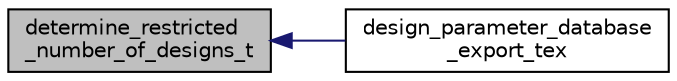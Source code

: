 digraph "determine_restricted_number_of_designs_t"
{
  edge [fontname="Helvetica",fontsize="10",labelfontname="Helvetica",labelfontsize="10"];
  node [fontname="Helvetica",fontsize="10",shape=record];
  rankdir="LR";
  Node3579 [label="determine_restricted\l_number_of_designs_t",height=0.2,width=0.4,color="black", fillcolor="grey75", style="filled", fontcolor="black"];
  Node3579 -> Node3580 [dir="back",color="midnightblue",fontsize="10",style="solid",fontname="Helvetica"];
  Node3580 [label="design_parameter_database\l_export_tex",height=0.2,width=0.4,color="black", fillcolor="white", style="filled",URL="$d9/d60/discreta_8h.html#a075808c1cf57d126d15a0d7794716de7"];
}
